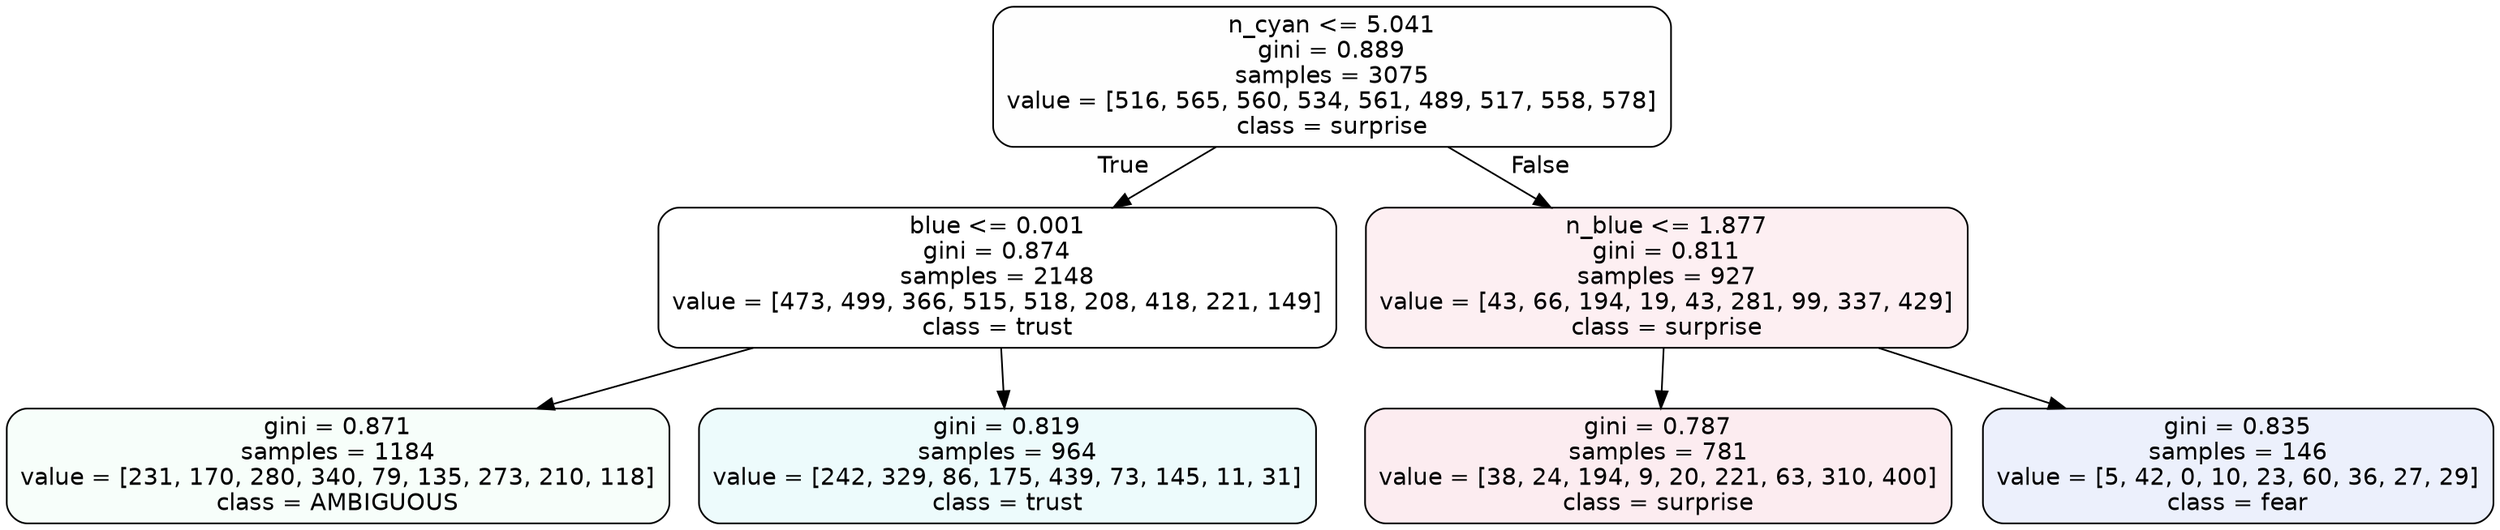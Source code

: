 digraph Tree {
node [shape=box, style="filled, rounded", color="black", fontname=helvetica] ;
edge [fontname=helvetica] ;
0 [label="n_cyan <= 5.041\ngini = 0.889\nsamples = 3075\nvalue = [516, 565, 560, 534, 561, 489, 517, 558, 578]\nclass = surprise", fillcolor="#e5396401"] ;
1 [label="blue <= 0.001\ngini = 0.874\nsamples = 2148\nvalue = [473, 499, 366, 515, 518, 208, 418, 221, 149]\nclass = trust", fillcolor="#39d7e500"] ;
0 -> 1 [labeldistance=2.5, labelangle=45, headlabel="True"] ;
2 [label="gini = 0.871\nsamples = 1184\nvalue = [231, 170, 280, 340, 79, 135, 273, 210, 118]\nclass = AMBIGUOUS", fillcolor="#39e5810a"] ;
1 -> 2 ;
3 [label="gini = 0.819\nsamples = 964\nvalue = [242, 329, 86, 175, 439, 73, 145, 11, 31]\nclass = trust", fillcolor="#39d7e517"] ;
1 -> 3 ;
4 [label="n_blue <= 1.877\ngini = 0.811\nsamples = 927\nvalue = [43, 66, 194, 19, 43, 281, 99, 337, 429]\nclass = surprise", fillcolor="#e5396414"] ;
0 -> 4 [labeldistance=2.5, labelangle=-45, headlabel="False"] ;
5 [label="gini = 0.787\nsamples = 781\nvalue = [38, 24, 194, 9, 20, 221, 63, 310, 400]\nclass = surprise", fillcolor="#e5396418"] ;
4 -> 5 ;
6 [label="gini = 0.835\nsamples = 146\nvalue = [5, 42, 0, 10, 23, 60, 36, 27, 29]\nclass = fear", fillcolor="#3964e518"] ;
4 -> 6 ;
}